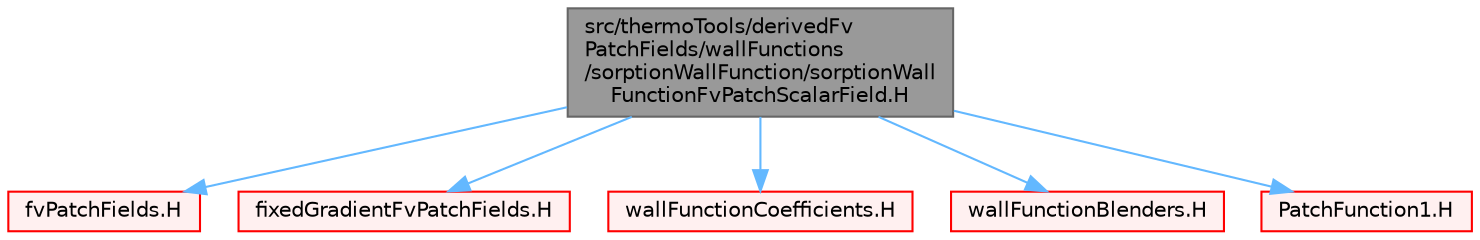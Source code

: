 digraph "src/thermoTools/derivedFvPatchFields/wallFunctions/sorptionWallFunction/sorptionWallFunctionFvPatchScalarField.H"
{
 // LATEX_PDF_SIZE
  bgcolor="transparent";
  edge [fontname=Helvetica,fontsize=10,labelfontname=Helvetica,labelfontsize=10];
  node [fontname=Helvetica,fontsize=10,shape=box,height=0.2,width=0.4];
  Node1 [id="Node000001",label="src/thermoTools/derivedFv\lPatchFields/wallFunctions\l/sorptionWallFunction/sorptionWall\lFunctionFvPatchScalarField.H",height=0.2,width=0.4,color="gray40", fillcolor="grey60", style="filled", fontcolor="black",tooltip=" "];
  Node1 -> Node2 [id="edge1_Node000001_Node000002",color="steelblue1",style="solid",tooltip=" "];
  Node2 [id="Node000002",label="fvPatchFields.H",height=0.2,width=0.4,color="red", fillcolor="#FFF0F0", style="filled",URL="$fvPatchFields_8H.html",tooltip=" "];
  Node1 -> Node266 [id="edge2_Node000001_Node000266",color="steelblue1",style="solid",tooltip=" "];
  Node266 [id="Node000266",label="fixedGradientFvPatchFields.H",height=0.2,width=0.4,color="red", fillcolor="#FFF0F0", style="filled",URL="$fixedGradientFvPatchFields_8H.html",tooltip=" "];
  Node1 -> Node268 [id="edge3_Node000001_Node000268",color="steelblue1",style="solid",tooltip=" "];
  Node268 [id="Node000268",label="wallFunctionCoefficients.H",height=0.2,width=0.4,color="red", fillcolor="#FFF0F0", style="filled",URL="$wallFunctionCoefficients_8H.html",tooltip=" "];
  Node1 -> Node269 [id="edge4_Node000001_Node000269",color="steelblue1",style="solid",tooltip=" "];
  Node269 [id="Node000269",label="wallFunctionBlenders.H",height=0.2,width=0.4,color="red", fillcolor="#FFF0F0", style="filled",URL="$wallFunctionBlenders_8H.html",tooltip=" "];
  Node1 -> Node270 [id="edge5_Node000001_Node000270",color="steelblue1",style="solid",tooltip=" "];
  Node270 [id="Node000270",label="PatchFunction1.H",height=0.2,width=0.4,color="red", fillcolor="#FFF0F0", style="filled",URL="$PatchFunction1_8H.html",tooltip=" "];
}
